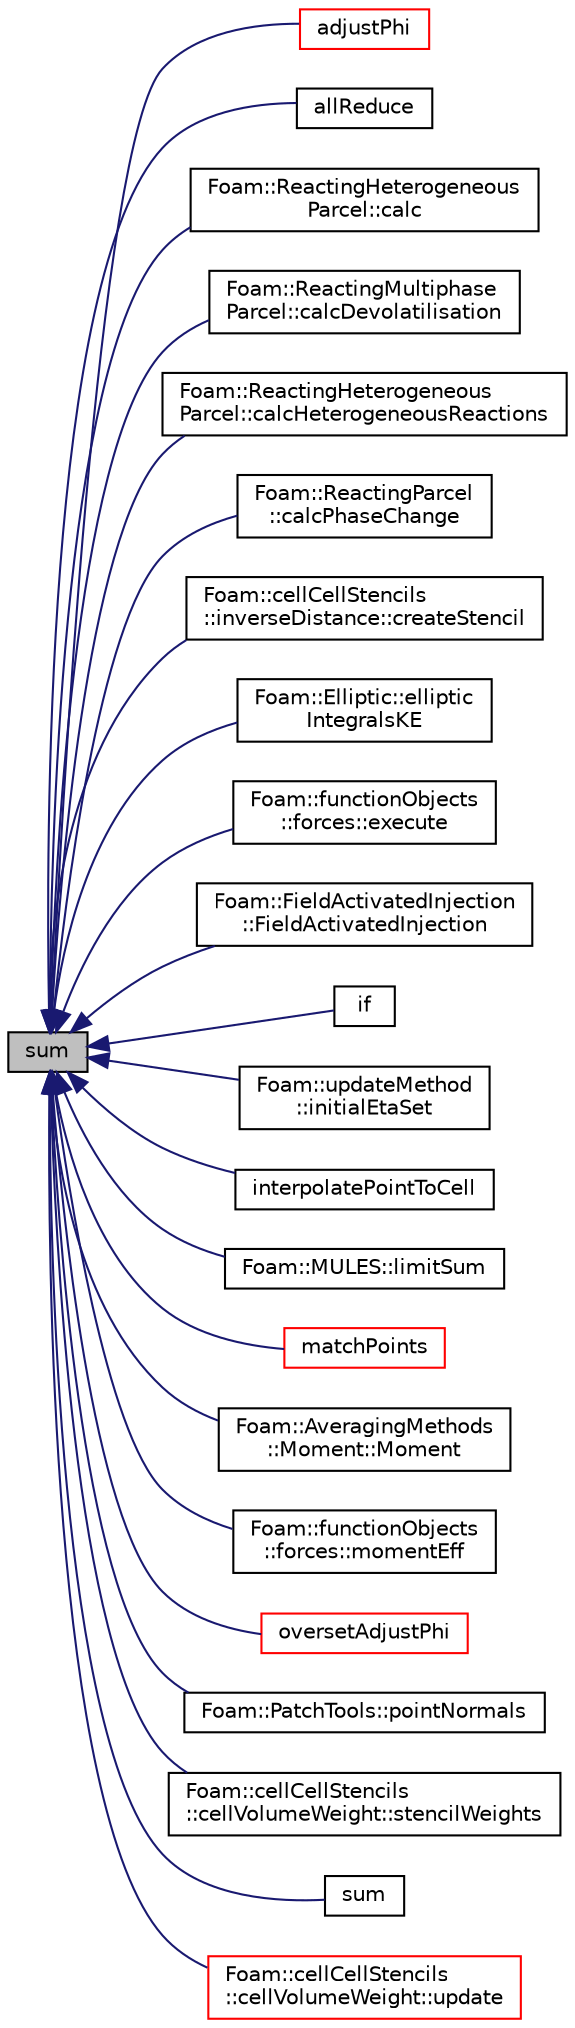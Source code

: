 digraph "sum"
{
  bgcolor="transparent";
  edge [fontname="Helvetica",fontsize="10",labelfontname="Helvetica",labelfontsize="10"];
  node [fontname="Helvetica",fontsize="10",shape=record];
  rankdir="LR";
  Node1 [label="sum",height=0.2,width=0.4,color="black", fillcolor="grey75", style="filled" fontcolor="black"];
  Node1 -> Node2 [dir="back",color="midnightblue",fontsize="10",style="solid",fontname="Helvetica"];
  Node2 [label="adjustPhi",height=0.2,width=0.4,color="red",URL="$namespaceFoam.html#a0ea353dc88166de8e48fb02639977b39",tooltip="Adjust the balance of fluxes to obey continuity. "];
  Node1 -> Node3 [dir="back",color="midnightblue",fontsize="10",style="solid",fontname="Helvetica"];
  Node3 [label="allReduce",height=0.2,width=0.4,color="black",URL="$namespaceFoam.html#a72b80be403dbd448a3df4483afd44ddf"];
  Node1 -> Node4 [dir="back",color="midnightblue",fontsize="10",style="solid",fontname="Helvetica"];
  Node4 [label="Foam::ReactingHeterogeneous\lParcel::calc",height=0.2,width=0.4,color="black",URL="$classFoam_1_1ReactingHeterogeneousParcel.html#afb56ef4d31b0047419b9a94d9d07e337",tooltip="Update parcel properties over the time interval. "];
  Node1 -> Node5 [dir="back",color="midnightblue",fontsize="10",style="solid",fontname="Helvetica"];
  Node5 [label="Foam::ReactingMultiphase\lParcel::calcDevolatilisation",height=0.2,width=0.4,color="black",URL="$classFoam_1_1ReactingMultiphaseParcel.html#ad7c901285cc4aaf8df617a79a3645f3a",tooltip="Calculate Devolatilisation. "];
  Node1 -> Node6 [dir="back",color="midnightblue",fontsize="10",style="solid",fontname="Helvetica"];
  Node6 [label="Foam::ReactingHeterogeneous\lParcel::calcHeterogeneousReactions",height=0.2,width=0.4,color="black",URL="$classFoam_1_1ReactingHeterogeneousParcel.html#ad068a67b54f4ce31c6dc4d920fddc119",tooltip="Calculate surface reactions. "];
  Node1 -> Node7 [dir="back",color="midnightblue",fontsize="10",style="solid",fontname="Helvetica"];
  Node7 [label="Foam::ReactingParcel\l::calcPhaseChange",height=0.2,width=0.4,color="black",URL="$classFoam_1_1ReactingParcel.html#a5448b022ac7f36caaf13cbc2a1d7ad55",tooltip="Calculate Phase change. "];
  Node1 -> Node8 [dir="back",color="midnightblue",fontsize="10",style="solid",fontname="Helvetica"];
  Node8 [label="Foam::cellCellStencils\l::inverseDistance::createStencil",height=0.2,width=0.4,color="black",URL="$classFoam_1_1cellCellStencils_1_1inverseDistance.html#a43f95e6f8a07709b2c41515c624198d8",tooltip="Create stencil starting from the donor containing the acceptor. "];
  Node1 -> Node9 [dir="back",color="midnightblue",fontsize="10",style="solid",fontname="Helvetica"];
  Node9 [label="Foam::Elliptic::elliptic\lIntegralsKE",height=0.2,width=0.4,color="black",URL="$namespaceFoam_1_1Elliptic.html#a44a1900ee3daf376a7bf1caa84955ee6"];
  Node1 -> Node10 [dir="back",color="midnightblue",fontsize="10",style="solid",fontname="Helvetica"];
  Node10 [label="Foam::functionObjects\l::forces::execute",height=0.2,width=0.4,color="black",URL="$classFoam_1_1functionObjects_1_1forces.html#ae006844a02161d12182ab372ca5c257b",tooltip="Execute, currently does nothing. "];
  Node1 -> Node11 [dir="back",color="midnightblue",fontsize="10",style="solid",fontname="Helvetica"];
  Node11 [label="Foam::FieldActivatedInjection\l::FieldActivatedInjection",height=0.2,width=0.4,color="black",URL="$classFoam_1_1FieldActivatedInjection.html#ae449b5af1f3ff36971cf6e1b83a97c36",tooltip="Construct from dictionary. "];
  Node1 -> Node12 [dir="back",color="midnightblue",fontsize="10",style="solid",fontname="Helvetica"];
  Node12 [label="if",height=0.2,width=0.4,color="black",URL="$readInitialConditions_8H.html#ac190f0debba9fd7280a29866392e6ff0"];
  Node1 -> Node13 [dir="back",color="midnightblue",fontsize="10",style="solid",fontname="Helvetica"];
  Node13 [label="Foam::updateMethod\l::initialEtaSet",height=0.2,width=0.4,color="black",URL="$classFoam_1_1updateMethod.html#ac457e5c3391a0516c9cc6d8ebd8786e5",tooltip="Return whether initial eta was set. "];
  Node1 -> Node14 [dir="back",color="midnightblue",fontsize="10",style="solid",fontname="Helvetica"];
  Node14 [label="interpolatePointToCell",height=0.2,width=0.4,color="black",URL="$namespaceFoam.html#a818720045c0fa650b5ec0038ef8cdd46"];
  Node1 -> Node15 [dir="back",color="midnightblue",fontsize="10",style="solid",fontname="Helvetica"];
  Node15 [label="Foam::MULES::limitSum",height=0.2,width=0.4,color="black",URL="$namespaceFoam_1_1MULES.html#aaae3018ee0507861d4bc922ead356165"];
  Node1 -> Node16 [dir="back",color="midnightblue",fontsize="10",style="solid",fontname="Helvetica"];
  Node16 [label="matchPoints",height=0.2,width=0.4,color="red",URL="$namespaceFoam.html#abc7cba30306098a4eaf18f508d39ea10",tooltip="Determine correspondence between pointFields. Gets passed. "];
  Node1 -> Node17 [dir="back",color="midnightblue",fontsize="10",style="solid",fontname="Helvetica"];
  Node17 [label="Foam::AveragingMethods\l::Moment::Moment",height=0.2,width=0.4,color="black",URL="$classFoam_1_1AveragingMethods_1_1Moment.html#a9aaf777932fca7644bb6f00f3a2b8749",tooltip="Constructors. "];
  Node1 -> Node18 [dir="back",color="midnightblue",fontsize="10",style="solid",fontname="Helvetica"];
  Node18 [label="Foam::functionObjects\l::forces::momentEff",height=0.2,width=0.4,color="black",URL="$classFoam_1_1functionObjects_1_1forces.html#aa3802c64ec82d750a047d20c26775b60",tooltip="Return the total moment. "];
  Node1 -> Node19 [dir="back",color="midnightblue",fontsize="10",style="solid",fontname="Helvetica"];
  Node19 [label="oversetAdjustPhi",height=0.2,width=0.4,color="red",URL="$namespaceFoam.html#a0cc0f021263c6ba24e82d65900a4c294",tooltip="Adjust the balance of fluxes to obey continuity. "];
  Node1 -> Node20 [dir="back",color="midnightblue",fontsize="10",style="solid",fontname="Helvetica"];
  Node20 [label="Foam::PatchTools::pointNormals",height=0.2,width=0.4,color="black",URL="$classFoam_1_1PatchTools.html#ab60186b13b96788288ecfa924a6950d2"];
  Node1 -> Node21 [dir="back",color="midnightblue",fontsize="10",style="solid",fontname="Helvetica"];
  Node21 [label="Foam::cellCellStencils\l::cellVolumeWeight::stencilWeights",height=0.2,width=0.4,color="black",URL="$classFoam_1_1cellCellStencils_1_1cellVolumeWeight.html#aafab6655893ad0e9eff0c151c0c8a2c2",tooltip="Calculate inverse distance weights for a single acceptor. Revert. "];
  Node1 -> Node22 [dir="back",color="midnightblue",fontsize="10",style="solid",fontname="Helvetica"];
  Node22 [label="sum",height=0.2,width=0.4,color="black",URL="$namespaceFoam.html#a9cfa8b4619cfd5a6299fdebf4b3e47c7"];
  Node1 -> Node23 [dir="back",color="midnightblue",fontsize="10",style="solid",fontname="Helvetica"];
  Node23 [label="Foam::cellCellStencils\l::cellVolumeWeight::update",height=0.2,width=0.4,color="red",URL="$classFoam_1_1cellCellStencils_1_1cellVolumeWeight.html#aa2aac016e2bf7b5bd2b271786c2791aa",tooltip="Update stencils. Return false if nothing changed. "];
}
